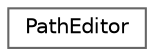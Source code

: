 digraph "Graphical Class Hierarchy"
{
 // LATEX_PDF_SIZE
  bgcolor="transparent";
  edge [fontname=Helvetica,fontsize=10,labelfontname=Helvetica,labelfontsize=10];
  node [fontname=Helvetica,fontsize=10,shape=box,height=0.2,width=0.4];
  rankdir="LR";
  Node0 [id="Node000000",label="PathEditor",height=0.2,width=0.4,color="grey40", fillcolor="white", style="filled",URL="$class_path_creation_editor_1_1_path_editor.html",tooltip="Editor class for the creation of Bezier and Vertex paths."];
}
